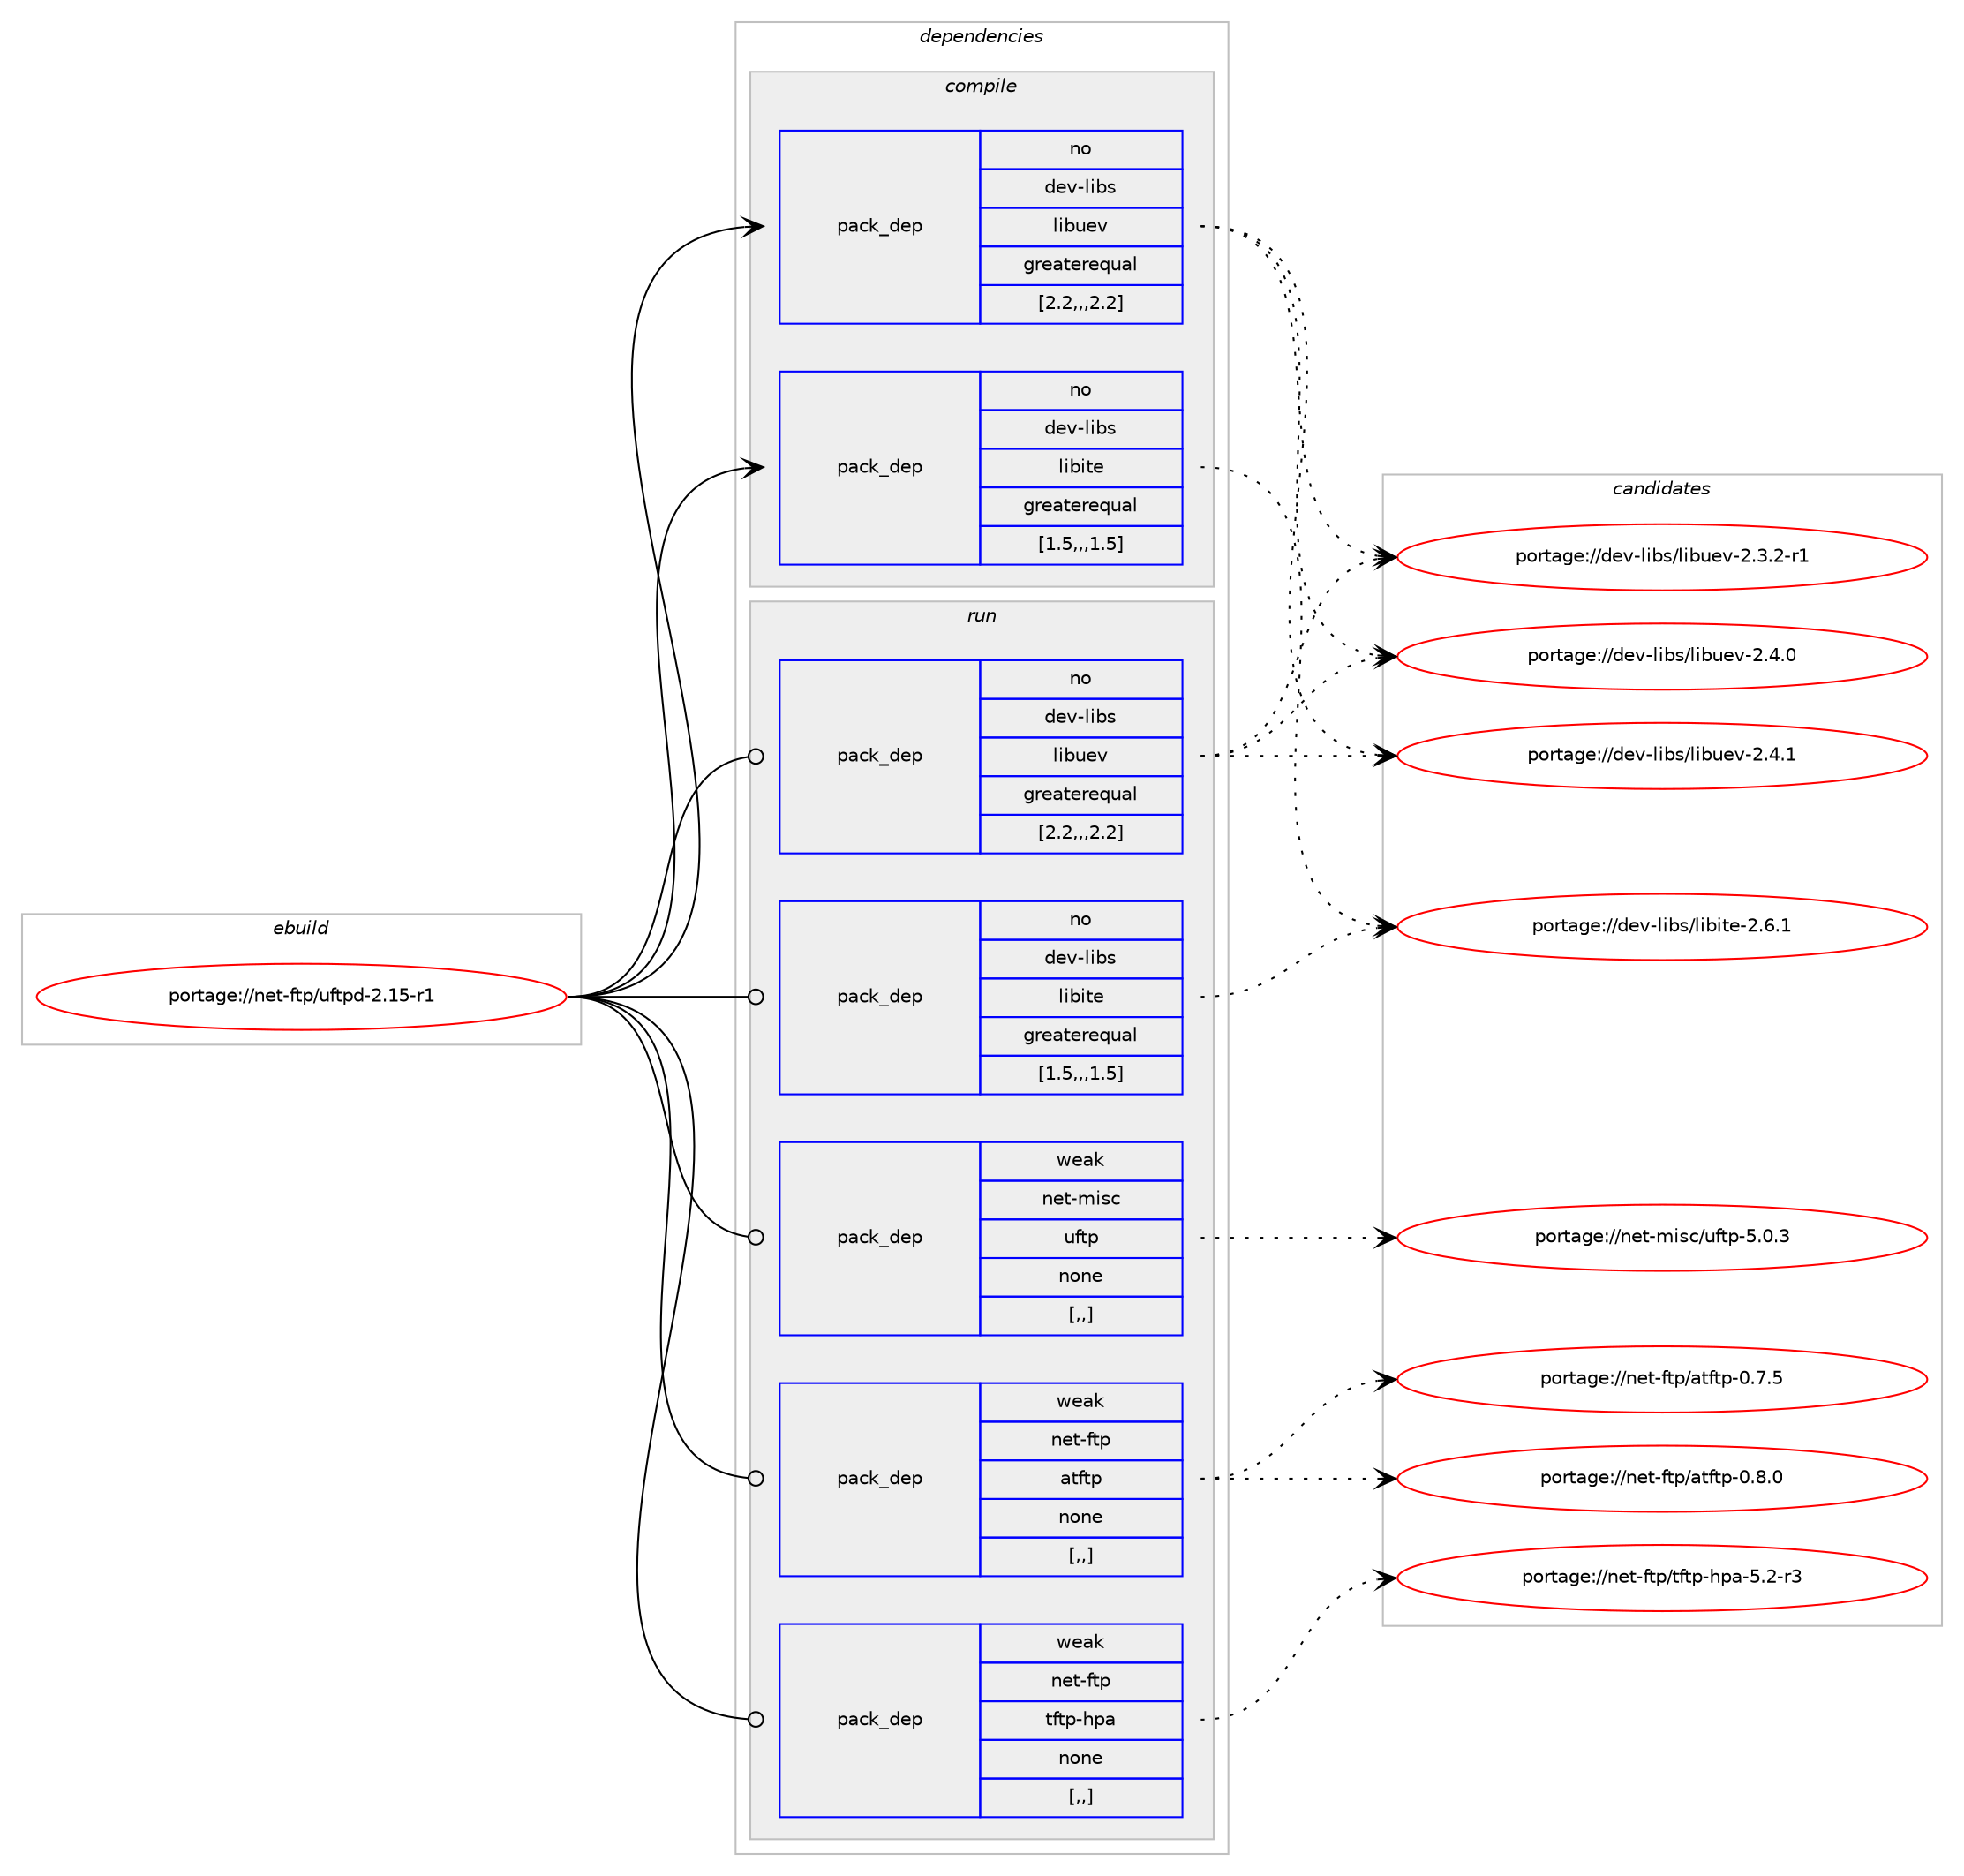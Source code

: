 digraph prolog {

# *************
# Graph options
# *************

newrank=true;
concentrate=true;
compound=true;
graph [rankdir=LR,fontname=Helvetica,fontsize=10,ranksep=1.5];#, ranksep=2.5, nodesep=0.2];
edge  [arrowhead=vee];
node  [fontname=Helvetica,fontsize=10];

# **********
# The ebuild
# **********

subgraph cluster_leftcol {
color=gray;
rank=same;
label=<<i>ebuild</i>>;
id [label="portage://net-ftp/uftpd-2.15-r1", color=red, width=4, href="../net-ftp/uftpd-2.15-r1.svg"];
}

# ****************
# The dependencies
# ****************

subgraph cluster_midcol {
color=gray;
label=<<i>dependencies</i>>;
subgraph cluster_compile {
fillcolor="#eeeeee";
style=filled;
label=<<i>compile</i>>;
subgraph pack250330 {
dependency341701 [label=<<TABLE BORDER="0" CELLBORDER="1" CELLSPACING="0" CELLPADDING="4" WIDTH="220"><TR><TD ROWSPAN="6" CELLPADDING="30">pack_dep</TD></TR><TR><TD WIDTH="110">no</TD></TR><TR><TD>dev-libs</TD></TR><TR><TD>libite</TD></TR><TR><TD>greaterequal</TD></TR><TR><TD>[1.5,,,1.5]</TD></TR></TABLE>>, shape=none, color=blue];
}
id:e -> dependency341701:w [weight=20,style="solid",arrowhead="vee"];
subgraph pack250331 {
dependency341702 [label=<<TABLE BORDER="0" CELLBORDER="1" CELLSPACING="0" CELLPADDING="4" WIDTH="220"><TR><TD ROWSPAN="6" CELLPADDING="30">pack_dep</TD></TR><TR><TD WIDTH="110">no</TD></TR><TR><TD>dev-libs</TD></TR><TR><TD>libuev</TD></TR><TR><TD>greaterequal</TD></TR><TR><TD>[2.2,,,2.2]</TD></TR></TABLE>>, shape=none, color=blue];
}
id:e -> dependency341702:w [weight=20,style="solid",arrowhead="vee"];
}
subgraph cluster_compileandrun {
fillcolor="#eeeeee";
style=filled;
label=<<i>compile and run</i>>;
}
subgraph cluster_run {
fillcolor="#eeeeee";
style=filled;
label=<<i>run</i>>;
subgraph pack250332 {
dependency341703 [label=<<TABLE BORDER="0" CELLBORDER="1" CELLSPACING="0" CELLPADDING="4" WIDTH="220"><TR><TD ROWSPAN="6" CELLPADDING="30">pack_dep</TD></TR><TR><TD WIDTH="110">no</TD></TR><TR><TD>dev-libs</TD></TR><TR><TD>libite</TD></TR><TR><TD>greaterequal</TD></TR><TR><TD>[1.5,,,1.5]</TD></TR></TABLE>>, shape=none, color=blue];
}
id:e -> dependency341703:w [weight=20,style="solid",arrowhead="odot"];
subgraph pack250333 {
dependency341704 [label=<<TABLE BORDER="0" CELLBORDER="1" CELLSPACING="0" CELLPADDING="4" WIDTH="220"><TR><TD ROWSPAN="6" CELLPADDING="30">pack_dep</TD></TR><TR><TD WIDTH="110">no</TD></TR><TR><TD>dev-libs</TD></TR><TR><TD>libuev</TD></TR><TR><TD>greaterequal</TD></TR><TR><TD>[2.2,,,2.2]</TD></TR></TABLE>>, shape=none, color=blue];
}
id:e -> dependency341704:w [weight=20,style="solid",arrowhead="odot"];
subgraph pack250334 {
dependency341705 [label=<<TABLE BORDER="0" CELLBORDER="1" CELLSPACING="0" CELLPADDING="4" WIDTH="220"><TR><TD ROWSPAN="6" CELLPADDING="30">pack_dep</TD></TR><TR><TD WIDTH="110">weak</TD></TR><TR><TD>net-ftp</TD></TR><TR><TD>atftp</TD></TR><TR><TD>none</TD></TR><TR><TD>[,,]</TD></TR></TABLE>>, shape=none, color=blue];
}
id:e -> dependency341705:w [weight=20,style="solid",arrowhead="odot"];
subgraph pack250335 {
dependency341706 [label=<<TABLE BORDER="0" CELLBORDER="1" CELLSPACING="0" CELLPADDING="4" WIDTH="220"><TR><TD ROWSPAN="6" CELLPADDING="30">pack_dep</TD></TR><TR><TD WIDTH="110">weak</TD></TR><TR><TD>net-ftp</TD></TR><TR><TD>tftp-hpa</TD></TR><TR><TD>none</TD></TR><TR><TD>[,,]</TD></TR></TABLE>>, shape=none, color=blue];
}
id:e -> dependency341706:w [weight=20,style="solid",arrowhead="odot"];
subgraph pack250336 {
dependency341707 [label=<<TABLE BORDER="0" CELLBORDER="1" CELLSPACING="0" CELLPADDING="4" WIDTH="220"><TR><TD ROWSPAN="6" CELLPADDING="30">pack_dep</TD></TR><TR><TD WIDTH="110">weak</TD></TR><TR><TD>net-misc</TD></TR><TR><TD>uftp</TD></TR><TR><TD>none</TD></TR><TR><TD>[,,]</TD></TR></TABLE>>, shape=none, color=blue];
}
id:e -> dependency341707:w [weight=20,style="solid",arrowhead="odot"];
}
}

# **************
# The candidates
# **************

subgraph cluster_choices {
rank=same;
color=gray;
label=<<i>candidates</i>>;

subgraph choice250330 {
color=black;
nodesep=1;
choice10010111845108105981154710810598105116101455046544649 [label="portage://dev-libs/libite-2.6.1", color=red, width=4,href="../dev-libs/libite-2.6.1.svg"];
dependency341701:e -> choice10010111845108105981154710810598105116101455046544649:w [style=dotted,weight="100"];
}
subgraph choice250331 {
color=black;
nodesep=1;
choice100101118451081059811547108105981171011184550465146504511449 [label="portage://dev-libs/libuev-2.3.2-r1", color=red, width=4,href="../dev-libs/libuev-2.3.2-r1.svg"];
choice10010111845108105981154710810598117101118455046524648 [label="portage://dev-libs/libuev-2.4.0", color=red, width=4,href="../dev-libs/libuev-2.4.0.svg"];
choice10010111845108105981154710810598117101118455046524649 [label="portage://dev-libs/libuev-2.4.1", color=red, width=4,href="../dev-libs/libuev-2.4.1.svg"];
dependency341702:e -> choice100101118451081059811547108105981171011184550465146504511449:w [style=dotted,weight="100"];
dependency341702:e -> choice10010111845108105981154710810598117101118455046524648:w [style=dotted,weight="100"];
dependency341702:e -> choice10010111845108105981154710810598117101118455046524649:w [style=dotted,weight="100"];
}
subgraph choice250332 {
color=black;
nodesep=1;
choice10010111845108105981154710810598105116101455046544649 [label="portage://dev-libs/libite-2.6.1", color=red, width=4,href="../dev-libs/libite-2.6.1.svg"];
dependency341703:e -> choice10010111845108105981154710810598105116101455046544649:w [style=dotted,weight="100"];
}
subgraph choice250333 {
color=black;
nodesep=1;
choice100101118451081059811547108105981171011184550465146504511449 [label="portage://dev-libs/libuev-2.3.2-r1", color=red, width=4,href="../dev-libs/libuev-2.3.2-r1.svg"];
choice10010111845108105981154710810598117101118455046524648 [label="portage://dev-libs/libuev-2.4.0", color=red, width=4,href="../dev-libs/libuev-2.4.0.svg"];
choice10010111845108105981154710810598117101118455046524649 [label="portage://dev-libs/libuev-2.4.1", color=red, width=4,href="../dev-libs/libuev-2.4.1.svg"];
dependency341704:e -> choice100101118451081059811547108105981171011184550465146504511449:w [style=dotted,weight="100"];
dependency341704:e -> choice10010111845108105981154710810598117101118455046524648:w [style=dotted,weight="100"];
dependency341704:e -> choice10010111845108105981154710810598117101118455046524649:w [style=dotted,weight="100"];
}
subgraph choice250334 {
color=black;
nodesep=1;
choice110101116451021161124797116102116112454846554653 [label="portage://net-ftp/atftp-0.7.5", color=red, width=4,href="../net-ftp/atftp-0.7.5.svg"];
choice110101116451021161124797116102116112454846564648 [label="portage://net-ftp/atftp-0.8.0", color=red, width=4,href="../net-ftp/atftp-0.8.0.svg"];
dependency341705:e -> choice110101116451021161124797116102116112454846554653:w [style=dotted,weight="100"];
dependency341705:e -> choice110101116451021161124797116102116112454846564648:w [style=dotted,weight="100"];
}
subgraph choice250335 {
color=black;
nodesep=1;
choice11010111645102116112471161021161124510411297455346504511451 [label="portage://net-ftp/tftp-hpa-5.2-r3", color=red, width=4,href="../net-ftp/tftp-hpa-5.2-r3.svg"];
dependency341706:e -> choice11010111645102116112471161021161124510411297455346504511451:w [style=dotted,weight="100"];
}
subgraph choice250336 {
color=black;
nodesep=1;
choice110101116451091051159947117102116112455346484651 [label="portage://net-misc/uftp-5.0.3", color=red, width=4,href="../net-misc/uftp-5.0.3.svg"];
dependency341707:e -> choice110101116451091051159947117102116112455346484651:w [style=dotted,weight="100"];
}
}

}
